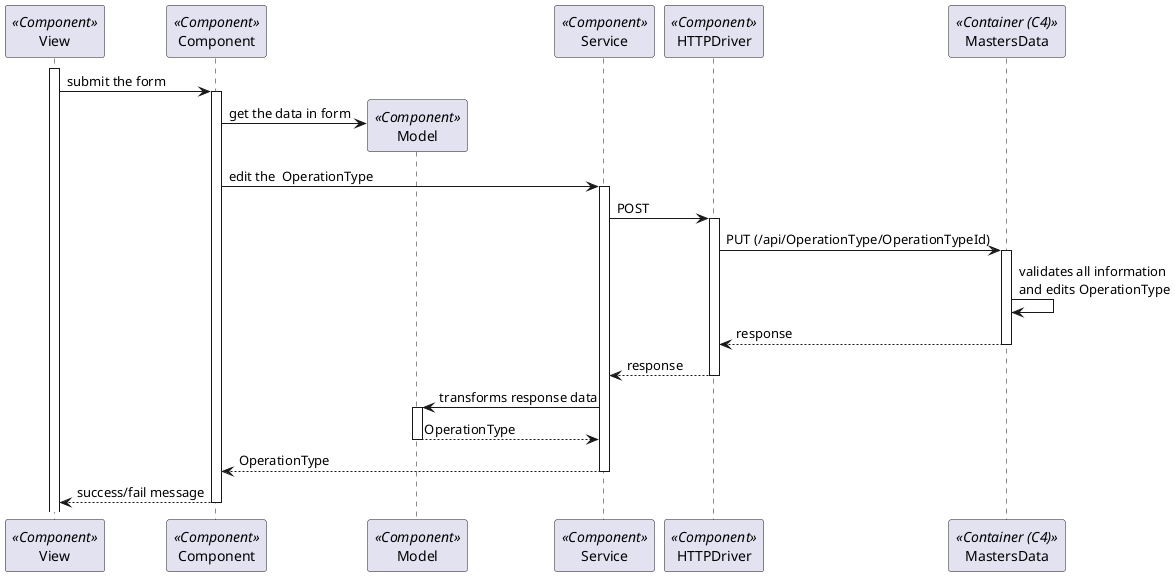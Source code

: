 ```plantuml
@startuml Process_View
participant View as View <<Component>>
participant Component as Component <<Component>>
participant Model as Model <<Component>>
participant Service as Service <<Component>>
participant HTTPDriver as HTTPDriver <<Component>>
participant MastersData as BE <<Container (C4)>>

activate View
View -> Component: submit the form
activate Component
Component -> Model**: get the data in form
Component -> Service: edit the  OperationType
activate Service
Service -> HTTPDriver: POST
activate HTTPDriver
HTTPDriver -> BE: PUT (/api/OperationType/OperationTypeId)
activate BE
BE -> BE: validates all information\nand edits OperationType
return response
return response
Service -> Model: transforms response data
activate Model
return OperationType
return OperationType
return success/fail message

@enduml
```